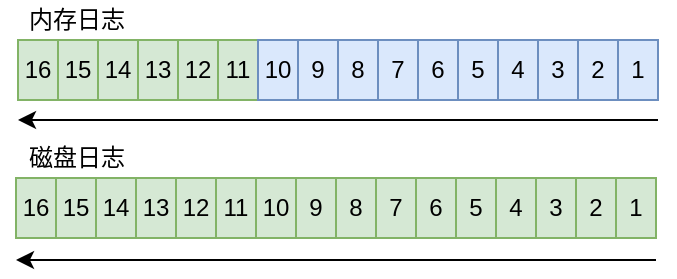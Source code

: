 <mxfile version="19.0.3" type="device"><diagram id="1lawOplMzVlH2ynIEtst" name="第 1 页"><mxGraphModel dx="762" dy="617" grid="0" gridSize="10" guides="1" tooltips="1" connect="1" arrows="1" fold="1" page="1" pageScale="1" pageWidth="827" pageHeight="1169" math="0" shadow="0"><root><mxCell id="0"/><mxCell id="1" parent="0"/><mxCell id="-dZS49Yn-j45WECNbx7R-1" value="" style="rounded=0;whiteSpace=wrap;html=1;" vertex="1" parent="1"><mxGeometry x="200" y="130" width="320" height="30" as="geometry"/></mxCell><mxCell id="-dZS49Yn-j45WECNbx7R-4" value="16" style="rounded=0;whiteSpace=wrap;html=1;fillColor=#d5e8d4;strokeColor=#82b366;" vertex="1" parent="1"><mxGeometry x="200" y="130" width="20" height="30" as="geometry"/></mxCell><mxCell id="-dZS49Yn-j45WECNbx7R-5" value="15" style="rounded=0;whiteSpace=wrap;html=1;fillColor=#d5e8d4;strokeColor=#82b366;" vertex="1" parent="1"><mxGeometry x="220" y="130" width="20" height="30" as="geometry"/></mxCell><mxCell id="-dZS49Yn-j45WECNbx7R-6" value="14" style="rounded=0;whiteSpace=wrap;html=1;fillColor=#d5e8d4;strokeColor=#82b366;" vertex="1" parent="1"><mxGeometry x="240" y="130" width="20" height="30" as="geometry"/></mxCell><mxCell id="-dZS49Yn-j45WECNbx7R-7" value="13" style="rounded=0;whiteSpace=wrap;html=1;fillColor=#d5e8d4;strokeColor=#82b366;" vertex="1" parent="1"><mxGeometry x="260" y="130" width="20" height="30" as="geometry"/></mxCell><mxCell id="-dZS49Yn-j45WECNbx7R-8" value="12" style="rounded=0;whiteSpace=wrap;html=1;fillColor=#d5e8d4;strokeColor=#82b366;" vertex="1" parent="1"><mxGeometry x="280" y="130" width="20" height="30" as="geometry"/></mxCell><mxCell id="-dZS49Yn-j45WECNbx7R-9" value="11" style="rounded=0;whiteSpace=wrap;html=1;fillColor=#d5e8d4;strokeColor=#82b366;" vertex="1" parent="1"><mxGeometry x="300" y="130" width="20" height="30" as="geometry"/></mxCell><mxCell id="-dZS49Yn-j45WECNbx7R-10" value="10" style="rounded=0;whiteSpace=wrap;html=1;fillColor=#dae8fc;strokeColor=#6c8ebf;" vertex="1" parent="1"><mxGeometry x="320" y="130" width="20" height="30" as="geometry"/></mxCell><mxCell id="-dZS49Yn-j45WECNbx7R-11" value="9" style="rounded=0;whiteSpace=wrap;html=1;fillColor=#dae8fc;strokeColor=#6c8ebf;" vertex="1" parent="1"><mxGeometry x="340" y="130" width="20" height="30" as="geometry"/></mxCell><mxCell id="-dZS49Yn-j45WECNbx7R-12" value="8" style="rounded=0;whiteSpace=wrap;html=1;fillColor=#dae8fc;strokeColor=#6c8ebf;" vertex="1" parent="1"><mxGeometry x="360" y="130" width="20" height="30" as="geometry"/></mxCell><mxCell id="-dZS49Yn-j45WECNbx7R-13" value="7" style="rounded=0;whiteSpace=wrap;html=1;fillColor=#dae8fc;strokeColor=#6c8ebf;" vertex="1" parent="1"><mxGeometry x="380" y="130" width="20" height="30" as="geometry"/></mxCell><mxCell id="-dZS49Yn-j45WECNbx7R-14" value="6" style="rounded=0;whiteSpace=wrap;html=1;fillColor=#dae8fc;strokeColor=#6c8ebf;" vertex="1" parent="1"><mxGeometry x="400" y="130" width="20" height="30" as="geometry"/></mxCell><mxCell id="-dZS49Yn-j45WECNbx7R-15" value="5" style="rounded=0;whiteSpace=wrap;html=1;fillColor=#dae8fc;strokeColor=#6c8ebf;" vertex="1" parent="1"><mxGeometry x="420" y="130" width="20" height="30" as="geometry"/></mxCell><mxCell id="-dZS49Yn-j45WECNbx7R-16" value="4" style="rounded=0;whiteSpace=wrap;html=1;fillColor=#dae8fc;strokeColor=#6c8ebf;" vertex="1" parent="1"><mxGeometry x="440" y="130" width="20" height="30" as="geometry"/></mxCell><mxCell id="-dZS49Yn-j45WECNbx7R-17" value="3" style="rounded=0;whiteSpace=wrap;html=1;fillColor=#dae8fc;strokeColor=#6c8ebf;" vertex="1" parent="1"><mxGeometry x="460" y="130" width="20" height="30" as="geometry"/></mxCell><mxCell id="-dZS49Yn-j45WECNbx7R-18" value="2" style="rounded=0;whiteSpace=wrap;html=1;fillColor=#dae8fc;strokeColor=#6c8ebf;" vertex="1" parent="1"><mxGeometry x="480" y="130" width="20" height="30" as="geometry"/></mxCell><mxCell id="-dZS49Yn-j45WECNbx7R-19" value="1" style="rounded=0;whiteSpace=wrap;html=1;fillColor=#dae8fc;strokeColor=#6c8ebf;" vertex="1" parent="1"><mxGeometry x="500" y="130" width="20" height="30" as="geometry"/></mxCell><mxCell id="-dZS49Yn-j45WECNbx7R-20" value="" style="endArrow=classic;html=1;rounded=0;" edge="1" parent="1"><mxGeometry width="50" height="50" relative="1" as="geometry"><mxPoint x="520" y="170" as="sourcePoint"/><mxPoint x="200" y="170" as="targetPoint"/></mxGeometry></mxCell><mxCell id="-dZS49Yn-j45WECNbx7R-21" value="" style="endArrow=classic;html=1;rounded=0;" edge="1" parent="1"><mxGeometry width="50" height="50" relative="1" as="geometry"><mxPoint x="519" y="240" as="sourcePoint"/><mxPoint x="199" y="240" as="targetPoint"/></mxGeometry></mxCell><mxCell id="-dZS49Yn-j45WECNbx7R-22" value="" style="rounded=0;whiteSpace=wrap;html=1;fillColor=#d5e8d4;strokeColor=#82b366;" vertex="1" parent="1"><mxGeometry x="199" y="199" width="320" height="30" as="geometry"/></mxCell><mxCell id="-dZS49Yn-j45WECNbx7R-23" value="16" style="rounded=0;whiteSpace=wrap;html=1;fillColor=#d5e8d4;strokeColor=#82b366;" vertex="1" parent="1"><mxGeometry x="199" y="199" width="20" height="30" as="geometry"/></mxCell><mxCell id="-dZS49Yn-j45WECNbx7R-24" value="15" style="rounded=0;whiteSpace=wrap;html=1;fillColor=#d5e8d4;strokeColor=#82b366;" vertex="1" parent="1"><mxGeometry x="219" y="199" width="20" height="30" as="geometry"/></mxCell><mxCell id="-dZS49Yn-j45WECNbx7R-25" value="14" style="rounded=0;whiteSpace=wrap;html=1;fillColor=#d5e8d4;strokeColor=#82b366;" vertex="1" parent="1"><mxGeometry x="239" y="199" width="20" height="30" as="geometry"/></mxCell><mxCell id="-dZS49Yn-j45WECNbx7R-26" value="13" style="rounded=0;whiteSpace=wrap;html=1;fillColor=#d5e8d4;strokeColor=#82b366;" vertex="1" parent="1"><mxGeometry x="259" y="199" width="20" height="30" as="geometry"/></mxCell><mxCell id="-dZS49Yn-j45WECNbx7R-27" value="12" style="rounded=0;whiteSpace=wrap;html=1;fillColor=#d5e8d4;strokeColor=#82b366;" vertex="1" parent="1"><mxGeometry x="279" y="199" width="20" height="30" as="geometry"/></mxCell><mxCell id="-dZS49Yn-j45WECNbx7R-28" value="11" style="rounded=0;whiteSpace=wrap;html=1;fillColor=#d5e8d4;strokeColor=#82b366;" vertex="1" parent="1"><mxGeometry x="299" y="199" width="20" height="30" as="geometry"/></mxCell><mxCell id="-dZS49Yn-j45WECNbx7R-29" value="10" style="rounded=0;whiteSpace=wrap;html=1;fillColor=#d5e8d4;strokeColor=#82b366;" vertex="1" parent="1"><mxGeometry x="319" y="199" width="20" height="30" as="geometry"/></mxCell><mxCell id="-dZS49Yn-j45WECNbx7R-30" value="9" style="rounded=0;whiteSpace=wrap;html=1;fillColor=#d5e8d4;strokeColor=#82b366;" vertex="1" parent="1"><mxGeometry x="339" y="199" width="20" height="30" as="geometry"/></mxCell><mxCell id="-dZS49Yn-j45WECNbx7R-31" value="8" style="rounded=0;whiteSpace=wrap;html=1;fillColor=#d5e8d4;strokeColor=#82b366;" vertex="1" parent="1"><mxGeometry x="359" y="199" width="20" height="30" as="geometry"/></mxCell><mxCell id="-dZS49Yn-j45WECNbx7R-32" value="7" style="rounded=0;whiteSpace=wrap;html=1;fillColor=#d5e8d4;strokeColor=#82b366;" vertex="1" parent="1"><mxGeometry x="379" y="199" width="20" height="30" as="geometry"/></mxCell><mxCell id="-dZS49Yn-j45WECNbx7R-33" value="6" style="rounded=0;whiteSpace=wrap;html=1;fillColor=#d5e8d4;strokeColor=#82b366;" vertex="1" parent="1"><mxGeometry x="399" y="199" width="20" height="30" as="geometry"/></mxCell><mxCell id="-dZS49Yn-j45WECNbx7R-34" value="5" style="rounded=0;whiteSpace=wrap;html=1;fillColor=#d5e8d4;strokeColor=#82b366;" vertex="1" parent="1"><mxGeometry x="419" y="199" width="20" height="30" as="geometry"/></mxCell><mxCell id="-dZS49Yn-j45WECNbx7R-35" value="4" style="rounded=0;whiteSpace=wrap;html=1;fillColor=#d5e8d4;strokeColor=#82b366;" vertex="1" parent="1"><mxGeometry x="439" y="199" width="20" height="30" as="geometry"/></mxCell><mxCell id="-dZS49Yn-j45WECNbx7R-36" value="3" style="rounded=0;whiteSpace=wrap;html=1;fillColor=#d5e8d4;strokeColor=#82b366;" vertex="1" parent="1"><mxGeometry x="459" y="199" width="20" height="30" as="geometry"/></mxCell><mxCell id="-dZS49Yn-j45WECNbx7R-37" value="2" style="rounded=0;whiteSpace=wrap;html=1;fillColor=#d5e8d4;strokeColor=#82b366;" vertex="1" parent="1"><mxGeometry x="479" y="199" width="20" height="30" as="geometry"/></mxCell><mxCell id="-dZS49Yn-j45WECNbx7R-38" value="1" style="rounded=0;whiteSpace=wrap;html=1;fillColor=#d5e8d4;strokeColor=#82b366;" vertex="1" parent="1"><mxGeometry x="499" y="199" width="20" height="30" as="geometry"/></mxCell><mxCell id="-dZS49Yn-j45WECNbx7R-41" value="内存日志" style="text;html=1;align=center;verticalAlign=middle;resizable=0;points=[];autosize=1;strokeColor=none;fillColor=none;" vertex="1" parent="1"><mxGeometry x="199" y="110" width="60" height="20" as="geometry"/></mxCell><mxCell id="-dZS49Yn-j45WECNbx7R-42" value="磁盘日志" style="text;html=1;align=center;verticalAlign=middle;resizable=0;points=[];autosize=1;strokeColor=none;fillColor=none;" vertex="1" parent="1"><mxGeometry x="199" y="179" width="60" height="20" as="geometry"/></mxCell></root></mxGraphModel></diagram></mxfile>